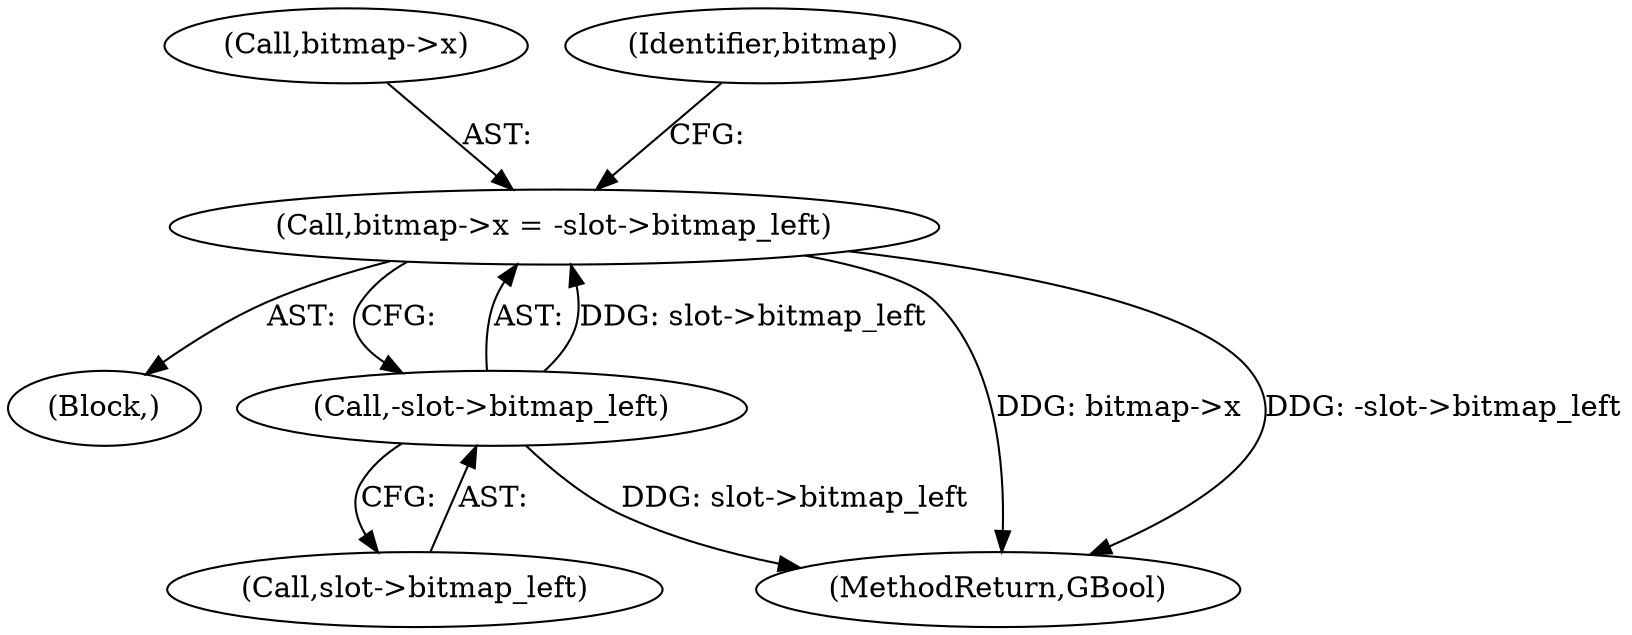 digraph "0_poppler_9cf2325fb22f812b31858e519411f57747d39bd8_3@pointer" {
"1000323" [label="(Call,bitmap->x = -slot->bitmap_left)"];
"1000327" [label="(Call,-slot->bitmap_left)"];
"1000324" [label="(Call,bitmap->x)"];
"1000328" [label="(Call,slot->bitmap_left)"];
"1000327" [label="(Call,-slot->bitmap_left)"];
"1000333" [label="(Identifier,bitmap)"];
"1000323" [label="(Call,bitmap->x = -slot->bitmap_left)"];
"1000109" [label="(Block,)"];
"1000441" [label="(MethodReturn,GBool)"];
"1000323" -> "1000109"  [label="AST: "];
"1000323" -> "1000327"  [label="CFG: "];
"1000324" -> "1000323"  [label="AST: "];
"1000327" -> "1000323"  [label="AST: "];
"1000333" -> "1000323"  [label="CFG: "];
"1000323" -> "1000441"  [label="DDG: bitmap->x"];
"1000323" -> "1000441"  [label="DDG: -slot->bitmap_left"];
"1000327" -> "1000323"  [label="DDG: slot->bitmap_left"];
"1000327" -> "1000328"  [label="CFG: "];
"1000328" -> "1000327"  [label="AST: "];
"1000327" -> "1000441"  [label="DDG: slot->bitmap_left"];
}
